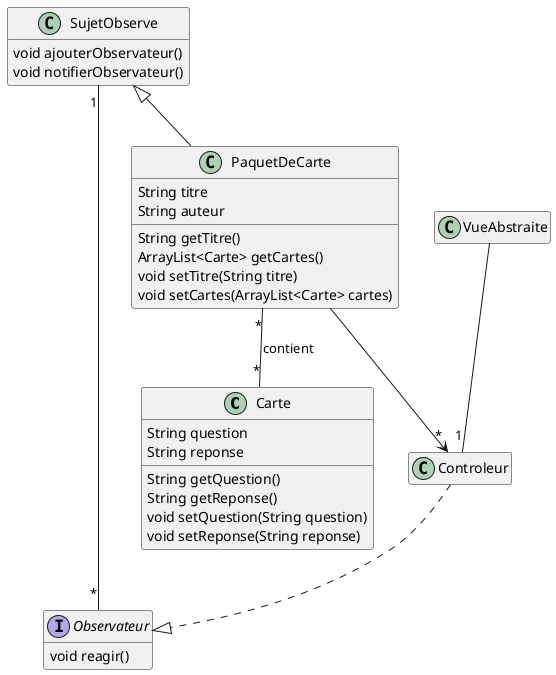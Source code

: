 @startuml diag
hide empty members

class Carte {
    {field} String question
    {field} String reponse
    {method} String getQuestion()
    {method} String getReponse()
    {method} void setQuestion(String question)
    {method} void setReponse(String reponse)
}

class PaquetDeCarte {
    {field} String titre
    {field} String auteur
    {method} String getTitre()
    {method} ArrayList<Carte> getCartes()
    {method} void setTitre(String titre)
    {method} void setCartes(ArrayList<Carte> cartes)
}

interface Observateur{
    {method} void reagir()
}

class SujetObserve{
    {method} void ajouterObservateur()
    {method} void notifierObservateur()
}

class Controleur{}

PaquetDeCarte "*" -- "*" Carte : contient

SujetObserve <|-- PaquetDeCarte
SujetObserve "1"--"*" Observateur
Controleur ..|> Observateur
PaquetDeCarte -->"*" Controleur
VueAbstraite --"1" Controleur


@enduml


